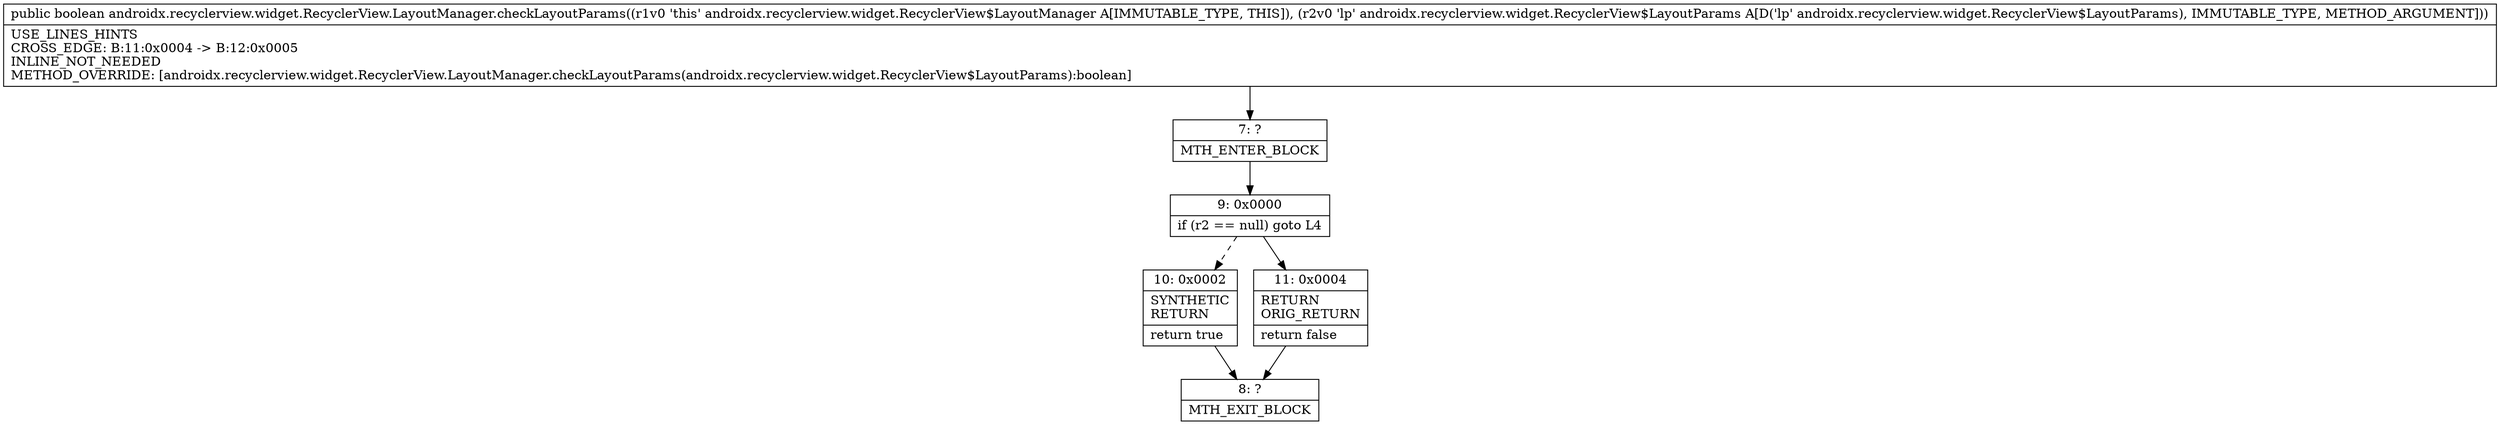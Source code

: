 digraph "CFG forandroidx.recyclerview.widget.RecyclerView.LayoutManager.checkLayoutParams(Landroidx\/recyclerview\/widget\/RecyclerView$LayoutParams;)Z" {
Node_7 [shape=record,label="{7\:\ ?|MTH_ENTER_BLOCK\l}"];
Node_9 [shape=record,label="{9\:\ 0x0000|if (r2 == null) goto L4\l}"];
Node_10 [shape=record,label="{10\:\ 0x0002|SYNTHETIC\lRETURN\l|return true\l}"];
Node_8 [shape=record,label="{8\:\ ?|MTH_EXIT_BLOCK\l}"];
Node_11 [shape=record,label="{11\:\ 0x0004|RETURN\lORIG_RETURN\l|return false\l}"];
MethodNode[shape=record,label="{public boolean androidx.recyclerview.widget.RecyclerView.LayoutManager.checkLayoutParams((r1v0 'this' androidx.recyclerview.widget.RecyclerView$LayoutManager A[IMMUTABLE_TYPE, THIS]), (r2v0 'lp' androidx.recyclerview.widget.RecyclerView$LayoutParams A[D('lp' androidx.recyclerview.widget.RecyclerView$LayoutParams), IMMUTABLE_TYPE, METHOD_ARGUMENT]))  | USE_LINES_HINTS\lCROSS_EDGE: B:11:0x0004 \-\> B:12:0x0005\lINLINE_NOT_NEEDED\lMETHOD_OVERRIDE: [androidx.recyclerview.widget.RecyclerView.LayoutManager.checkLayoutParams(androidx.recyclerview.widget.RecyclerView$LayoutParams):boolean]\l}"];
MethodNode -> Node_7;Node_7 -> Node_9;
Node_9 -> Node_10[style=dashed];
Node_9 -> Node_11;
Node_10 -> Node_8;
Node_11 -> Node_8;
}

